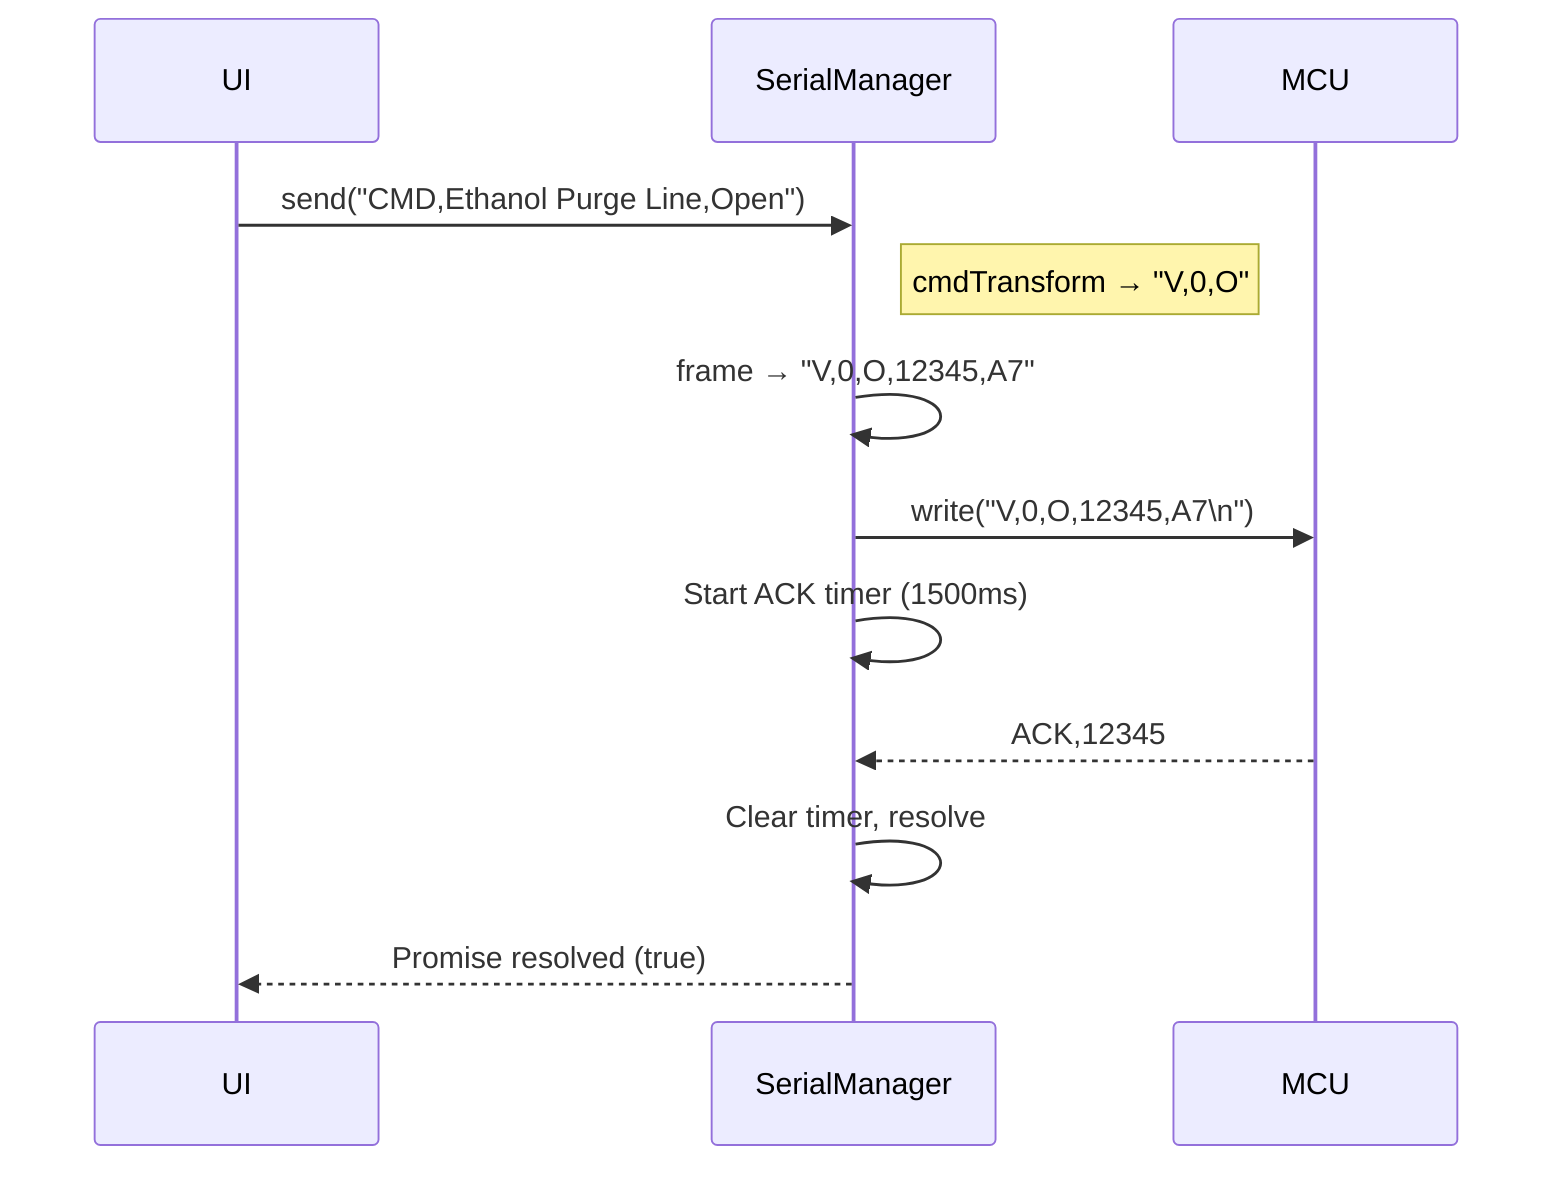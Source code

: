 sequenceDiagram
    participant UI as UI
    participant SM as SerialManager
    participant MCU as MCU

    UI->>SM: send("CMD,Ethanol Purge Line,Open")
    Note right of SM: cmdTransform → "V,0,O"
    SM->>SM: frame → "V,0,O,12345,A7"
    SM->>MCU: write("V,0,O,12345,A7\n")
    SM->>SM: Start ACK timer (1500ms)
    MCU-->>SM: ACK,12345
    SM->>SM: Clear timer, resolve
    SM-->>UI: Promise resolved (true)